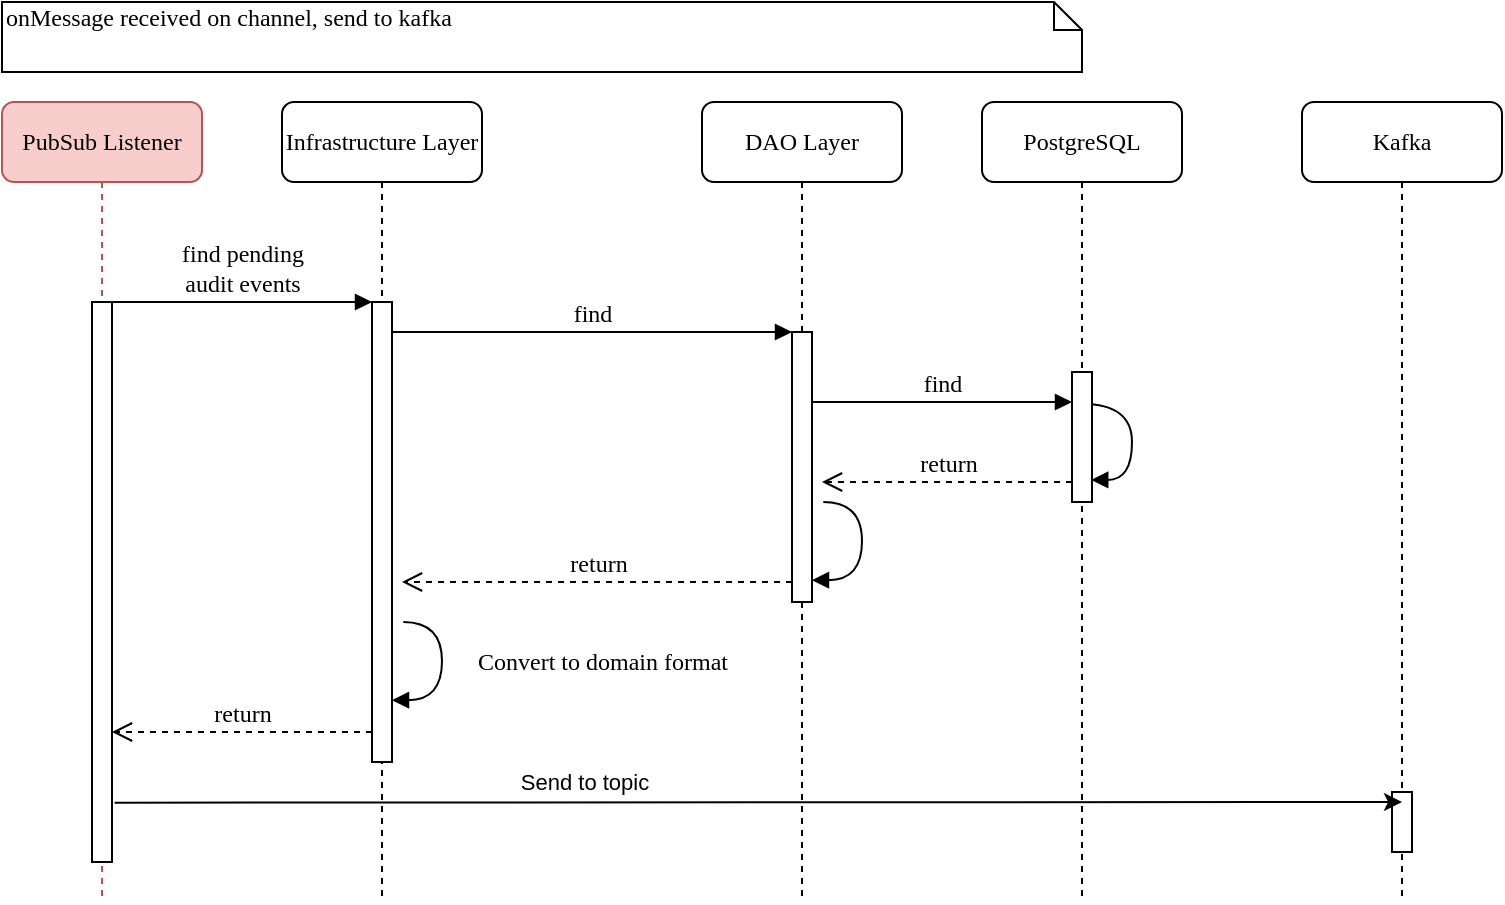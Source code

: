<mxfile version="22.1.16" type="device">
  <diagram name="Page-1" id="13e1069c-82ec-6db2-03f1-153e76fe0fe0">
    <mxGraphModel dx="988" dy="533" grid="1" gridSize="10" guides="1" tooltips="1" connect="1" arrows="1" fold="1" page="1" pageScale="1" pageWidth="1100" pageHeight="850" background="none" math="0" shadow="0">
      <root>
        <mxCell id="0" />
        <mxCell id="1" parent="0" />
        <mxCell id="7baba1c4bc27f4b0-2" value="Infrastructure Layer" style="shape=umlLifeline;perimeter=lifelinePerimeter;whiteSpace=wrap;html=1;container=1;collapsible=0;recursiveResize=0;outlineConnect=0;rounded=1;shadow=0;comic=0;labelBackgroundColor=none;strokeWidth=1;fontFamily=Verdana;fontSize=12;align=center;" parent="1" vertex="1">
          <mxGeometry x="240" y="80" width="100" height="400" as="geometry" />
        </mxCell>
        <mxCell id="7baba1c4bc27f4b0-10" value="" style="html=1;points=[];perimeter=orthogonalPerimeter;rounded=0;shadow=0;comic=0;labelBackgroundColor=none;strokeWidth=1;fontFamily=Verdana;fontSize=12;align=center;" parent="7baba1c4bc27f4b0-2" vertex="1">
          <mxGeometry x="45" y="100" width="10" height="230" as="geometry" />
        </mxCell>
        <mxCell id="B316BJcBNSps6_1YSOop-2" value="" style="html=1;verticalAlign=bottom;endArrow=block;labelBackgroundColor=none;fontFamily=Verdana;fontSize=12;elbow=vertical;edgeStyle=orthogonalEdgeStyle;curved=1;exitX=1.066;exitY=0.713;exitPerimeter=0;" edge="1" parent="7baba1c4bc27f4b0-2">
          <mxGeometry relative="1" as="geometry">
            <mxPoint x="60.66" y="260.0" as="sourcePoint" />
            <mxPoint x="55" y="299.09" as="targetPoint" />
            <Array as="points">
              <mxPoint x="80" y="260.54" />
              <mxPoint x="80" y="299.54" />
            </Array>
          </mxGeometry>
        </mxCell>
        <mxCell id="B316BJcBNSps6_1YSOop-3" value="&lt;font style=&quot;font-size: 12px;&quot; face=&quot;Verdana&quot;&gt;Convert to domain format&lt;/font&gt;" style="edgeLabel;html=1;align=center;verticalAlign=middle;resizable=0;points=[];" vertex="1" connectable="0" parent="B316BJcBNSps6_1YSOop-2">
          <mxGeometry x="-0.057" y="2" relative="1" as="geometry">
            <mxPoint x="78" as="offset" />
          </mxGeometry>
        </mxCell>
        <mxCell id="7baba1c4bc27f4b0-3" value="DAO Layer" style="shape=umlLifeline;perimeter=lifelinePerimeter;whiteSpace=wrap;html=1;container=1;collapsible=0;recursiveResize=0;outlineConnect=0;rounded=1;shadow=0;comic=0;labelBackgroundColor=none;strokeWidth=1;fontFamily=Verdana;fontSize=12;align=center;" parent="1" vertex="1">
          <mxGeometry x="450" y="80" width="100" height="400" as="geometry" />
        </mxCell>
        <mxCell id="7baba1c4bc27f4b0-36" value="" style="html=1;verticalAlign=bottom;endArrow=block;labelBackgroundColor=none;fontFamily=Verdana;fontSize=12;elbow=vertical;edgeStyle=orthogonalEdgeStyle;curved=1;exitX=1.066;exitY=0.713;exitPerimeter=0;" parent="7baba1c4bc27f4b0-3" edge="1">
          <mxGeometry relative="1" as="geometry">
            <mxPoint x="60.66" y="200.0" as="sourcePoint" />
            <mxPoint x="55" y="239.09" as="targetPoint" />
            <Array as="points">
              <mxPoint x="80" y="200.54" />
              <mxPoint x="80" y="239.54" />
            </Array>
          </mxGeometry>
        </mxCell>
        <mxCell id="7baba1c4bc27f4b0-13" value="" style="html=1;points=[];perimeter=orthogonalPerimeter;rounded=0;shadow=0;comic=0;labelBackgroundColor=none;strokeWidth=1;fontFamily=Verdana;fontSize=12;align=center;" parent="7baba1c4bc27f4b0-3" vertex="1">
          <mxGeometry x="45" y="115" width="10" height="135" as="geometry" />
        </mxCell>
        <mxCell id="7baba1c4bc27f4b0-4" value="PostgreSQL" style="shape=umlLifeline;perimeter=lifelinePerimeter;whiteSpace=wrap;html=1;container=1;collapsible=0;recursiveResize=0;outlineConnect=0;rounded=1;shadow=0;comic=0;labelBackgroundColor=none;strokeWidth=1;fontFamily=Verdana;fontSize=12;align=center;" parent="1" vertex="1">
          <mxGeometry x="590" y="80" width="100" height="400" as="geometry" />
        </mxCell>
        <mxCell id="7baba1c4bc27f4b0-35" value="" style="html=1;verticalAlign=bottom;endArrow=block;labelBackgroundColor=none;fontFamily=Verdana;fontSize=12;elbow=vertical;edgeStyle=orthogonalEdgeStyle;curved=1;entryX=1;entryY=0.286;entryPerimeter=0;exitX=1.038;exitY=0.345;exitPerimeter=0;" parent="7baba1c4bc27f4b0-4" edge="1">
          <mxGeometry relative="1" as="geometry">
            <mxPoint x="50.0" y="151.04" as="sourcePoint" />
            <mxPoint x="54.62" y="188.96" as="targetPoint" />
            <Array as="points">
              <mxPoint x="75" y="151" />
              <mxPoint x="75" y="189" />
            </Array>
          </mxGeometry>
        </mxCell>
        <mxCell id="7baba1c4bc27f4b0-21" value="return" style="html=1;verticalAlign=bottom;endArrow=open;dashed=1;endSize=8;labelBackgroundColor=none;fontFamily=Verdana;fontSize=12;edgeStyle=elbowEdgeStyle;elbow=vertical;" parent="7baba1c4bc27f4b0-4" edge="1">
          <mxGeometry relative="1" as="geometry">
            <mxPoint x="-80" y="190" as="targetPoint" />
            <Array as="points">
              <mxPoint x="-10" y="190" />
              <mxPoint x="20" y="190" />
            </Array>
            <mxPoint x="45" y="190" as="sourcePoint" />
          </mxGeometry>
        </mxCell>
        <mxCell id="7baba1c4bc27f4b0-16" value="" style="html=1;points=[];perimeter=orthogonalPerimeter;rounded=0;shadow=0;comic=0;labelBackgroundColor=none;strokeWidth=1;fontFamily=Verdana;fontSize=12;align=center;" parent="7baba1c4bc27f4b0-4" vertex="1">
          <mxGeometry x="45" y="135" width="10" height="65" as="geometry" />
        </mxCell>
        <mxCell id="7baba1c4bc27f4b0-7" value="Kafka" style="shape=umlLifeline;perimeter=lifelinePerimeter;whiteSpace=wrap;html=1;container=1;collapsible=0;recursiveResize=0;outlineConnect=0;rounded=1;shadow=0;comic=0;labelBackgroundColor=none;strokeWidth=1;fontFamily=Verdana;fontSize=12;align=center;" parent="1" vertex="1">
          <mxGeometry x="750" y="80" width="100" height="400" as="geometry" />
        </mxCell>
        <mxCell id="7baba1c4bc27f4b0-25" value="" style="html=1;points=[];perimeter=orthogonalPerimeter;rounded=0;shadow=0;comic=0;labelBackgroundColor=none;strokeColor=#000000;strokeWidth=1;fillColor=#FFFFFF;fontFamily=Verdana;fontSize=12;fontColor=#000000;align=center;" parent="7baba1c4bc27f4b0-7" vertex="1">
          <mxGeometry x="45" y="345" width="10" height="30" as="geometry" />
        </mxCell>
        <mxCell id="7baba1c4bc27f4b0-8" value="PubSub Listener" style="shape=umlLifeline;perimeter=lifelinePerimeter;whiteSpace=wrap;html=1;container=1;collapsible=0;recursiveResize=0;outlineConnect=0;rounded=1;shadow=0;comic=0;labelBackgroundColor=none;strokeWidth=1;fontFamily=Verdana;fontSize=12;align=center;fillColor=#f8cecc;strokeColor=#b85450;" parent="1" vertex="1">
          <mxGeometry x="100" y="80" width="100" height="400" as="geometry" />
        </mxCell>
        <mxCell id="7baba1c4bc27f4b0-9" value="" style="html=1;points=[];perimeter=orthogonalPerimeter;rounded=0;shadow=0;comic=0;labelBackgroundColor=none;strokeWidth=1;fontFamily=Verdana;fontSize=12;align=center;" parent="7baba1c4bc27f4b0-8" vertex="1">
          <mxGeometry x="45" y="100" width="10" height="280" as="geometry" />
        </mxCell>
        <mxCell id="B316BJcBNSps6_1YSOop-4" value="return" style="html=1;verticalAlign=bottom;endArrow=open;dashed=1;endSize=8;labelBackgroundColor=none;fontFamily=Verdana;fontSize=12;edgeStyle=elbowEdgeStyle;elbow=horizontal;" edge="1" parent="7baba1c4bc27f4b0-8">
          <mxGeometry relative="1" as="geometry">
            <mxPoint x="55" y="315" as="targetPoint" />
            <Array as="points" />
            <mxPoint x="185" y="315" as="sourcePoint" />
          </mxGeometry>
        </mxCell>
        <mxCell id="7baba1c4bc27f4b0-17" value="find" style="html=1;verticalAlign=bottom;endArrow=block;labelBackgroundColor=none;fontFamily=Verdana;fontSize=12;edgeStyle=elbowEdgeStyle;elbow=vertical;" parent="1" source="7baba1c4bc27f4b0-13" target="7baba1c4bc27f4b0-16" edge="1">
          <mxGeometry relative="1" as="geometry">
            <mxPoint x="510" y="220" as="sourcePoint" />
            <Array as="points">
              <mxPoint x="510" y="230" />
            </Array>
          </mxGeometry>
        </mxCell>
        <mxCell id="7baba1c4bc27f4b0-11" value="find pending&lt;br&gt;audit events" style="html=1;verticalAlign=bottom;endArrow=block;entryX=0;entryY=0;labelBackgroundColor=none;fontFamily=Verdana;fontSize=12;edgeStyle=elbowEdgeStyle;elbow=vertical;" parent="1" source="7baba1c4bc27f4b0-9" target="7baba1c4bc27f4b0-10" edge="1">
          <mxGeometry relative="1" as="geometry">
            <mxPoint x="220" y="190" as="sourcePoint" />
          </mxGeometry>
        </mxCell>
        <mxCell id="7baba1c4bc27f4b0-14" value="find" style="html=1;verticalAlign=bottom;endArrow=block;entryX=0;entryY=0;labelBackgroundColor=none;fontFamily=Verdana;fontSize=12;edgeStyle=elbowEdgeStyle;elbow=vertical;" parent="1" source="7baba1c4bc27f4b0-10" target="7baba1c4bc27f4b0-13" edge="1">
          <mxGeometry relative="1" as="geometry">
            <mxPoint x="370" y="200" as="sourcePoint" />
          </mxGeometry>
        </mxCell>
        <mxCell id="7baba1c4bc27f4b0-40" value="onMessage received on channel, send to kafka" style="shape=note;whiteSpace=wrap;html=1;size=14;verticalAlign=top;align=left;spacingTop=-6;rounded=0;shadow=0;comic=0;labelBackgroundColor=none;strokeWidth=1;fontFamily=Verdana;fontSize=12" parent="1" vertex="1">
          <mxGeometry x="100" y="30" width="540" height="35" as="geometry" />
        </mxCell>
        <mxCell id="B316BJcBNSps6_1YSOop-1" value="return" style="html=1;verticalAlign=bottom;endArrow=open;dashed=1;endSize=8;labelBackgroundColor=none;fontFamily=Verdana;fontSize=12;edgeStyle=elbowEdgeStyle;elbow=horizontal;" edge="1" parent="1">
          <mxGeometry relative="1" as="geometry">
            <mxPoint x="300" y="320" as="targetPoint" />
            <Array as="points">
              <mxPoint x="440" y="320" />
              <mxPoint x="470" y="320" />
            </Array>
            <mxPoint x="495" y="320" as="sourcePoint" />
          </mxGeometry>
        </mxCell>
        <mxCell id="B316BJcBNSps6_1YSOop-5" value="" style="endArrow=classic;html=1;rounded=0;exitX=1.129;exitY=0.894;exitDx=0;exitDy=0;exitPerimeter=0;" edge="1" parent="1" source="7baba1c4bc27f4b0-9">
          <mxGeometry width="50" height="50" relative="1" as="geometry">
            <mxPoint x="170.34" y="426" as="sourcePoint" />
            <mxPoint x="800" y="430" as="targetPoint" />
          </mxGeometry>
        </mxCell>
        <mxCell id="B316BJcBNSps6_1YSOop-6" value="Send to topic" style="edgeLabel;html=1;align=center;verticalAlign=middle;resizable=0;points=[];" vertex="1" connectable="0" parent="B316BJcBNSps6_1YSOop-5">
          <mxGeometry x="-0.386" y="1" relative="1" as="geometry">
            <mxPoint x="37" y="-9" as="offset" />
          </mxGeometry>
        </mxCell>
      </root>
    </mxGraphModel>
  </diagram>
</mxfile>

